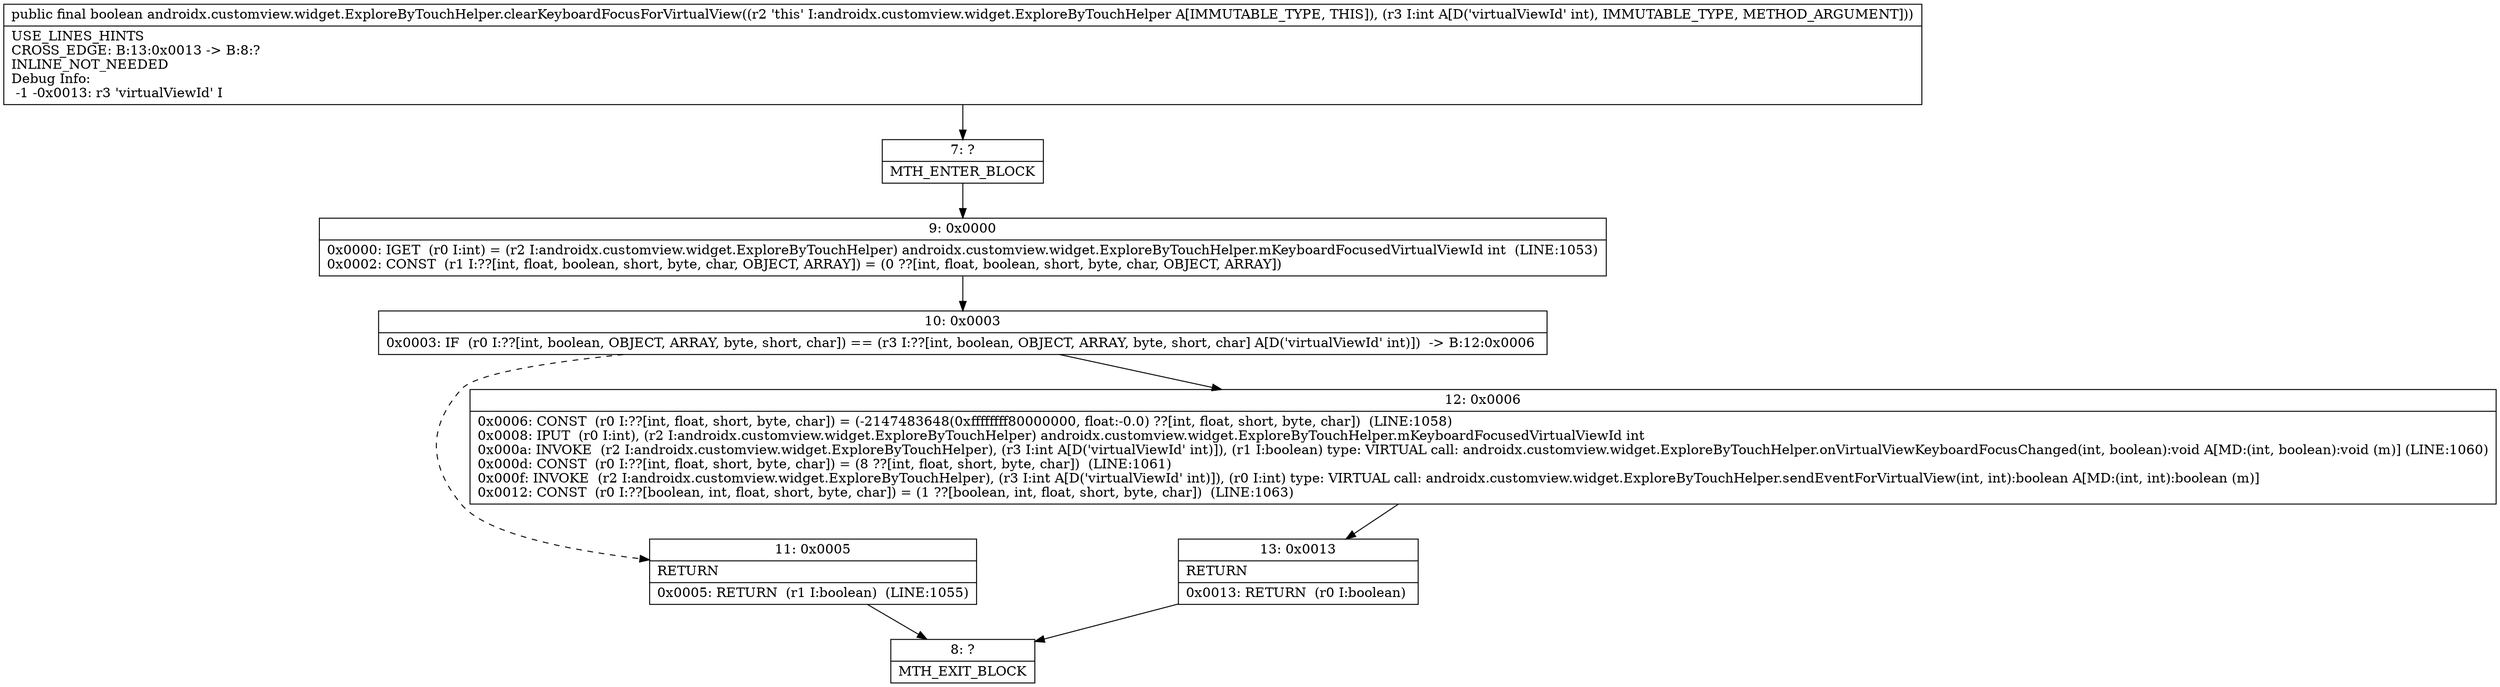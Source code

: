 digraph "CFG forandroidx.customview.widget.ExploreByTouchHelper.clearKeyboardFocusForVirtualView(I)Z" {
Node_7 [shape=record,label="{7\:\ ?|MTH_ENTER_BLOCK\l}"];
Node_9 [shape=record,label="{9\:\ 0x0000|0x0000: IGET  (r0 I:int) = (r2 I:androidx.customview.widget.ExploreByTouchHelper) androidx.customview.widget.ExploreByTouchHelper.mKeyboardFocusedVirtualViewId int  (LINE:1053)\l0x0002: CONST  (r1 I:??[int, float, boolean, short, byte, char, OBJECT, ARRAY]) = (0 ??[int, float, boolean, short, byte, char, OBJECT, ARRAY]) \l}"];
Node_10 [shape=record,label="{10\:\ 0x0003|0x0003: IF  (r0 I:??[int, boolean, OBJECT, ARRAY, byte, short, char]) == (r3 I:??[int, boolean, OBJECT, ARRAY, byte, short, char] A[D('virtualViewId' int)])  \-\> B:12:0x0006 \l}"];
Node_11 [shape=record,label="{11\:\ 0x0005|RETURN\l|0x0005: RETURN  (r1 I:boolean)  (LINE:1055)\l}"];
Node_8 [shape=record,label="{8\:\ ?|MTH_EXIT_BLOCK\l}"];
Node_12 [shape=record,label="{12\:\ 0x0006|0x0006: CONST  (r0 I:??[int, float, short, byte, char]) = (\-2147483648(0xffffffff80000000, float:\-0.0) ??[int, float, short, byte, char])  (LINE:1058)\l0x0008: IPUT  (r0 I:int), (r2 I:androidx.customview.widget.ExploreByTouchHelper) androidx.customview.widget.ExploreByTouchHelper.mKeyboardFocusedVirtualViewId int \l0x000a: INVOKE  (r2 I:androidx.customview.widget.ExploreByTouchHelper), (r3 I:int A[D('virtualViewId' int)]), (r1 I:boolean) type: VIRTUAL call: androidx.customview.widget.ExploreByTouchHelper.onVirtualViewKeyboardFocusChanged(int, boolean):void A[MD:(int, boolean):void (m)] (LINE:1060)\l0x000d: CONST  (r0 I:??[int, float, short, byte, char]) = (8 ??[int, float, short, byte, char])  (LINE:1061)\l0x000f: INVOKE  (r2 I:androidx.customview.widget.ExploreByTouchHelper), (r3 I:int A[D('virtualViewId' int)]), (r0 I:int) type: VIRTUAL call: androidx.customview.widget.ExploreByTouchHelper.sendEventForVirtualView(int, int):boolean A[MD:(int, int):boolean (m)]\l0x0012: CONST  (r0 I:??[boolean, int, float, short, byte, char]) = (1 ??[boolean, int, float, short, byte, char])  (LINE:1063)\l}"];
Node_13 [shape=record,label="{13\:\ 0x0013|RETURN\l|0x0013: RETURN  (r0 I:boolean) \l}"];
MethodNode[shape=record,label="{public final boolean androidx.customview.widget.ExploreByTouchHelper.clearKeyboardFocusForVirtualView((r2 'this' I:androidx.customview.widget.ExploreByTouchHelper A[IMMUTABLE_TYPE, THIS]), (r3 I:int A[D('virtualViewId' int), IMMUTABLE_TYPE, METHOD_ARGUMENT]))  | USE_LINES_HINTS\lCROSS_EDGE: B:13:0x0013 \-\> B:8:?\lINLINE_NOT_NEEDED\lDebug Info:\l  \-1 \-0x0013: r3 'virtualViewId' I\l}"];
MethodNode -> Node_7;Node_7 -> Node_9;
Node_9 -> Node_10;
Node_10 -> Node_11[style=dashed];
Node_10 -> Node_12;
Node_11 -> Node_8;
Node_12 -> Node_13;
Node_13 -> Node_8;
}

